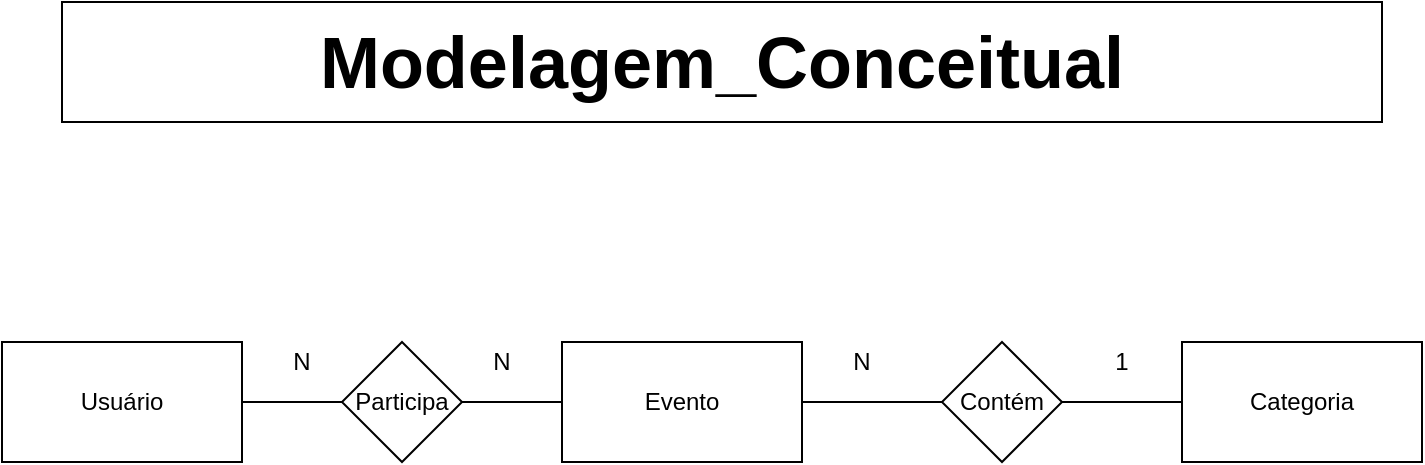 <mxfile version="11.1.2" type="device"><diagram id="YbE-AMp5aEPWhiNqKp_X" name="Conceitual"><mxGraphModel dx="1391" dy="667" grid="1" gridSize="10" guides="1" tooltips="1" connect="1" arrows="1" fold="1" page="1" pageScale="1" pageWidth="827" pageHeight="1169" math="0" shadow="0"><root><mxCell id="0"/><mxCell id="1" parent="0"/><mxCell id="K8NVvdKbZI-H00baeMp2-1" value="&lt;b&gt;&lt;font style=&quot;font-size: 36px&quot;&gt;Modelagem_Conceitual&lt;/font&gt;&lt;/b&gt;" style="rounded=0;whiteSpace=wrap;html=1;" vertex="1" parent="1"><mxGeometry x="40" y="40" width="660" height="60" as="geometry"/></mxCell><mxCell id="K8NVvdKbZI-H00baeMp2-2" value="Usuário" style="rounded=0;whiteSpace=wrap;html=1;" vertex="1" parent="1"><mxGeometry x="10" y="210" width="120" height="60" as="geometry"/></mxCell><mxCell id="K8NVvdKbZI-H00baeMp2-3" value="Evento" style="rounded=0;whiteSpace=wrap;html=1;" vertex="1" parent="1"><mxGeometry x="290" y="210" width="120" height="60" as="geometry"/></mxCell><mxCell id="K8NVvdKbZI-H00baeMp2-4" value="Categoria" style="rounded=0;whiteSpace=wrap;html=1;" vertex="1" parent="1"><mxGeometry x="600" y="210" width="120" height="60" as="geometry"/></mxCell><mxCell id="K8NVvdKbZI-H00baeMp2-5" value="Participa" style="rhombus;whiteSpace=wrap;html=1;" vertex="1" parent="1"><mxGeometry x="180" y="210" width="60" height="60" as="geometry"/></mxCell><mxCell id="K8NVvdKbZI-H00baeMp2-6" value="Contém" style="rhombus;whiteSpace=wrap;html=1;" vertex="1" parent="1"><mxGeometry x="480" y="210" width="60" height="60" as="geometry"/></mxCell><mxCell id="K8NVvdKbZI-H00baeMp2-7" value="" style="endArrow=none;html=1;entryX=0;entryY=0.5;entryDx=0;entryDy=0;exitX=1;exitY=0.5;exitDx=0;exitDy=0;" edge="1" parent="1" source="K8NVvdKbZI-H00baeMp2-2" target="K8NVvdKbZI-H00baeMp2-5"><mxGeometry width="50" height="50" relative="1" as="geometry"><mxPoint x="-90" y="420" as="sourcePoint"/><mxPoint x="-40" y="370" as="targetPoint"/></mxGeometry></mxCell><mxCell id="K8NVvdKbZI-H00baeMp2-8" value="" style="endArrow=none;html=1;entryX=0;entryY=0.5;entryDx=0;entryDy=0;exitX=1;exitY=0.5;exitDx=0;exitDy=0;" edge="1" parent="1" source="K8NVvdKbZI-H00baeMp2-5" target="K8NVvdKbZI-H00baeMp2-3"><mxGeometry width="50" height="50" relative="1" as="geometry"><mxPoint x="-90" y="420" as="sourcePoint"/><mxPoint x="-40" y="370" as="targetPoint"/></mxGeometry></mxCell><mxCell id="K8NVvdKbZI-H00baeMp2-10" value="" style="endArrow=none;html=1;entryX=0;entryY=0.5;entryDx=0;entryDy=0;exitX=1;exitY=0.5;exitDx=0;exitDy=0;" edge="1" parent="1" source="K8NVvdKbZI-H00baeMp2-3" target="K8NVvdKbZI-H00baeMp2-6"><mxGeometry width="50" height="50" relative="1" as="geometry"><mxPoint x="10" y="340" as="sourcePoint"/><mxPoint x="60" y="290" as="targetPoint"/></mxGeometry></mxCell><mxCell id="K8NVvdKbZI-H00baeMp2-11" value="" style="endArrow=none;html=1;entryX=0;entryY=0.5;entryDx=0;entryDy=0;exitX=1;exitY=0.5;exitDx=0;exitDy=0;" edge="1" parent="1" source="K8NVvdKbZI-H00baeMp2-6" target="K8NVvdKbZI-H00baeMp2-4"><mxGeometry width="50" height="50" relative="1" as="geometry"><mxPoint x="10" y="340" as="sourcePoint"/><mxPoint x="60" y="290" as="targetPoint"/></mxGeometry></mxCell><mxCell id="K8NVvdKbZI-H00baeMp2-12" value="N" style="text;html=1;strokeColor=none;fillColor=none;align=center;verticalAlign=middle;whiteSpace=wrap;rounded=0;" vertex="1" parent="1"><mxGeometry x="140" y="210" width="40" height="20" as="geometry"/></mxCell><mxCell id="K8NVvdKbZI-H00baeMp2-13" value="N" style="text;html=1;strokeColor=none;fillColor=none;align=center;verticalAlign=middle;whiteSpace=wrap;rounded=0;" vertex="1" parent="1"><mxGeometry x="240" y="210" width="40" height="20" as="geometry"/></mxCell><mxCell id="K8NVvdKbZI-H00baeMp2-14" value="N" style="text;html=1;strokeColor=none;fillColor=none;align=center;verticalAlign=middle;whiteSpace=wrap;rounded=0;" vertex="1" parent="1"><mxGeometry x="420" y="210" width="40" height="20" as="geometry"/></mxCell><mxCell id="K8NVvdKbZI-H00baeMp2-15" value="1" style="text;html=1;strokeColor=none;fillColor=none;align=center;verticalAlign=middle;whiteSpace=wrap;rounded=0;" vertex="1" parent="1"><mxGeometry x="550" y="210" width="40" height="20" as="geometry"/></mxCell></root></mxGraphModel></diagram><diagram id="wGfy59vNmeGFPScnQIMw" name="Lógico"><mxGraphModel dx="1391" dy="667" grid="1" gridSize="10" guides="1" tooltips="1" connect="1" arrows="1" fold="1" page="1" pageScale="1" pageWidth="827" pageHeight="1169" math="0" shadow="0"><root><mxCell id="RXsc5vnaWojW5VduO7EG-0"/><mxCell id="RXsc5vnaWojW5VduO7EG-1" parent="RXsc5vnaWojW5VduO7EG-0"/><mxCell id="cj1NIs_ppOq6zgHSDXNJ-0" value="&lt;b&gt;&lt;font style=&quot;font-size: 36px&quot;&gt;Modelagem_Lógica&lt;/font&gt;&lt;/b&gt;" style="rounded=0;whiteSpace=wrap;html=1;" vertex="1" parent="RXsc5vnaWojW5VduO7EG-1"><mxGeometry x="40" y="296" width="660" height="60" as="geometry"/></mxCell><mxCell id="cj1NIs_ppOq6zgHSDXNJ-2" value="Usuários" style="swimlane;fontStyle=0;childLayout=stackLayout;horizontal=1;startSize=26;fillColor=#e0e0e0;horizontalStack=0;resizeParent=1;resizeParentMax=0;resizeLast=0;collapsible=1;marginBottom=0;swimlaneFillColor=#ffffff;align=center;fontSize=14;" vertex="1" parent="RXsc5vnaWojW5VduO7EG-1"><mxGeometry x="90" y="418" width="210" height="160" as="geometry"/></mxCell><mxCell id="cj1NIs_ppOq6zgHSDXNJ-3" value="IdUsuario : INT" style="shape=partialRectangle;top=0;left=0;right=0;bottom=1;align=left;verticalAlign=middle;fillColor=none;spacingLeft=34;spacingRight=4;overflow=hidden;rotatable=0;points=[[0,0.5],[1,0.5]];portConstraint=eastwest;dropTarget=0;fontStyle=5;fontSize=12;" vertex="1" parent="cj1NIs_ppOq6zgHSDXNJ-2"><mxGeometry y="26" width="210" height="30" as="geometry"/></mxCell><mxCell id="cj1NIs_ppOq6zgHSDXNJ-4" value="PK" style="shape=partialRectangle;top=0;left=0;bottom=0;fillColor=none;align=left;verticalAlign=middle;spacingLeft=4;spacingRight=4;overflow=hidden;rotatable=0;points=[];portConstraint=eastwest;part=1;fontSize=12;" vertex="1" connectable="0" parent="cj1NIs_ppOq6zgHSDXNJ-3"><mxGeometry width="30" height="30" as="geometry"/></mxCell><mxCell id="cj1NIs_ppOq6zgHSDXNJ-5" value="Nome : VARCHAR(250)" style="shape=partialRectangle;top=0;left=0;right=0;bottom=0;align=left;verticalAlign=top;fillColor=none;spacingLeft=34;spacingRight=4;overflow=hidden;rotatable=0;points=[[0,0.5],[1,0.5]];portConstraint=eastwest;dropTarget=0;fontSize=12;" vertex="1" parent="cj1NIs_ppOq6zgHSDXNJ-2"><mxGeometry y="56" width="210" height="26" as="geometry"/></mxCell><mxCell id="cj1NIs_ppOq6zgHSDXNJ-6" value="" style="shape=partialRectangle;top=0;left=0;bottom=0;fillColor=none;align=left;verticalAlign=top;spacingLeft=4;spacingRight=4;overflow=hidden;rotatable=0;points=[];portConstraint=eastwest;part=1;fontSize=12;" vertex="1" connectable="0" parent="cj1NIs_ppOq6zgHSDXNJ-5"><mxGeometry width="30" height="26" as="geometry"/></mxCell><mxCell id="cj1NIs_ppOq6zgHSDXNJ-7" value="Email : VARCHAR(250)" style="shape=partialRectangle;top=0;left=0;right=0;bottom=0;align=left;verticalAlign=top;fillColor=none;spacingLeft=34;spacingRight=4;overflow=hidden;rotatable=0;points=[[0,0.5],[1,0.5]];portConstraint=eastwest;dropTarget=0;fontSize=12;" vertex="1" parent="cj1NIs_ppOq6zgHSDXNJ-2"><mxGeometry y="82" width="210" height="26" as="geometry"/></mxCell><mxCell id="cj1NIs_ppOq6zgHSDXNJ-8" value="" style="shape=partialRectangle;top=0;left=0;bottom=0;fillColor=none;align=left;verticalAlign=top;spacingLeft=4;spacingRight=4;overflow=hidden;rotatable=0;points=[];portConstraint=eastwest;part=1;fontSize=12;" vertex="1" connectable="0" parent="cj1NIs_ppOq6zgHSDXNJ-7"><mxGeometry width="30" height="26" as="geometry"/></mxCell><mxCell id="cj1NIs_ppOq6zgHSDXNJ-9" value="Senha : VARCHAR(250)" style="shape=partialRectangle;top=0;left=0;right=0;bottom=0;align=left;verticalAlign=top;fillColor=none;spacingLeft=34;spacingRight=4;overflow=hidden;rotatable=0;points=[[0,0.5],[1,0.5]];portConstraint=eastwest;dropTarget=0;fontSize=12;" vertex="1" parent="cj1NIs_ppOq6zgHSDXNJ-2"><mxGeometry y="108" width="210" height="26" as="geometry"/></mxCell><mxCell id="cj1NIs_ppOq6zgHSDXNJ-10" value="" style="shape=partialRectangle;top=0;left=0;bottom=0;fillColor=none;align=left;verticalAlign=top;spacingLeft=4;spacingRight=4;overflow=hidden;rotatable=0;points=[];portConstraint=eastwest;part=1;fontSize=12;" vertex="1" connectable="0" parent="cj1NIs_ppOq6zgHSDXNJ-9"><mxGeometry width="30" height="26" as="geometry"/></mxCell><mxCell id="cj1NIs_ppOq6zgHSDXNJ-11" value="Permissão : VARCHAR(250)" style="shape=partialRectangle;top=0;left=0;right=0;bottom=0;align=left;verticalAlign=top;fillColor=none;spacingLeft=34;spacingRight=4;overflow=hidden;rotatable=0;points=[[0,0.5],[1,0.5]];portConstraint=eastwest;dropTarget=0;fontSize=12;" vertex="1" parent="cj1NIs_ppOq6zgHSDXNJ-2"><mxGeometry y="134" width="210" height="26" as="geometry"/></mxCell><mxCell id="cj1NIs_ppOq6zgHSDXNJ-12" value="" style="shape=partialRectangle;top=0;left=0;bottom=0;fillColor=none;align=left;verticalAlign=top;spacingLeft=4;spacingRight=4;overflow=hidden;rotatable=0;points=[];portConstraint=eastwest;part=1;fontSize=12;" vertex="1" connectable="0" parent="cj1NIs_ppOq6zgHSDXNJ-11"><mxGeometry width="30" height="26.0" as="geometry"/></mxCell><mxCell id="cj1NIs_ppOq6zgHSDXNJ-13" value="Presenças" style="swimlane;fontStyle=0;childLayout=stackLayout;horizontal=1;startSize=26;fillColor=#e0e0e0;horizontalStack=0;resizeParent=1;resizeParentMax=0;resizeLast=0;collapsible=1;marginBottom=0;swimlaneFillColor=#ffffff;align=center;fontSize=14;" vertex="1" parent="RXsc5vnaWojW5VduO7EG-1"><mxGeometry x="570" y="409" width="190" height="78" as="geometry"/></mxCell><mxCell id="cj1NIs_ppOq6zgHSDXNJ-14" value="IdUsuario : INT" style="shape=partialRectangle;top=0;left=0;right=0;bottom=0;align=left;verticalAlign=top;fillColor=none;spacingLeft=34;spacingRight=4;overflow=hidden;rotatable=0;points=[[0,0.5],[1,0.5]];portConstraint=eastwest;dropTarget=0;fontSize=12;" vertex="1" parent="cj1NIs_ppOq6zgHSDXNJ-13"><mxGeometry y="26" width="190" height="26" as="geometry"/></mxCell><mxCell id="cj1NIs_ppOq6zgHSDXNJ-15" value="FK" style="shape=partialRectangle;top=0;left=0;bottom=0;fillColor=none;align=left;verticalAlign=top;spacingLeft=4;spacingRight=4;overflow=hidden;rotatable=0;points=[];portConstraint=eastwest;part=1;fontSize=12;" vertex="1" connectable="0" parent="cj1NIs_ppOq6zgHSDXNJ-14"><mxGeometry width="30" height="26" as="geometry"/></mxCell><mxCell id="cj1NIs_ppOq6zgHSDXNJ-16" value="IdEvento : INT" style="shape=partialRectangle;top=0;left=0;right=0;bottom=0;align=left;verticalAlign=top;fillColor=none;spacingLeft=34;spacingRight=4;overflow=hidden;rotatable=0;points=[[0,0.5],[1,0.5]];portConstraint=eastwest;dropTarget=0;fontSize=12;" vertex="1" parent="cj1NIs_ppOq6zgHSDXNJ-13"><mxGeometry y="52" width="190" height="26" as="geometry"/></mxCell><mxCell id="cj1NIs_ppOq6zgHSDXNJ-17" value="FK" style="shape=partialRectangle;top=0;left=0;bottom=0;fillColor=none;align=left;verticalAlign=top;spacingLeft=4;spacingRight=4;overflow=hidden;rotatable=0;points=[];portConstraint=eastwest;part=1;fontSize=12;" vertex="1" connectable="0" parent="cj1NIs_ppOq6zgHSDXNJ-16"><mxGeometry width="30" height="26" as="geometry"/></mxCell><mxCell id="cj1NIs_ppOq6zgHSDXNJ-19" value="Eventos" style="swimlane;fontStyle=0;childLayout=stackLayout;horizontal=1;startSize=26;fillColor=#e0e0e0;horizontalStack=0;resizeParent=1;resizeParentMax=0;resizeLast=0;collapsible=1;marginBottom=0;swimlaneFillColor=#ffffff;align=center;fontSize=14;" vertex="1" parent="RXsc5vnaWojW5VduO7EG-1"><mxGeometry x="350" y="558" width="190" height="212" as="geometry"/></mxCell><mxCell id="cj1NIs_ppOq6zgHSDXNJ-20" value="IdEvento : INT" style="shape=partialRectangle;top=0;left=0;right=0;bottom=1;align=left;verticalAlign=middle;fillColor=none;spacingLeft=34;spacingRight=4;overflow=hidden;rotatable=0;points=[[0,0.5],[1,0.5]];portConstraint=eastwest;dropTarget=0;fontStyle=5;fontSize=12;" vertex="1" parent="cj1NIs_ppOq6zgHSDXNJ-19"><mxGeometry y="26" width="190" height="30" as="geometry"/></mxCell><mxCell id="cj1NIs_ppOq6zgHSDXNJ-21" value="PK" style="shape=partialRectangle;top=0;left=0;bottom=0;fillColor=none;align=left;verticalAlign=middle;spacingLeft=4;spacingRight=4;overflow=hidden;rotatable=0;points=[];portConstraint=eastwest;part=1;fontSize=12;" vertex="1" connectable="0" parent="cj1NIs_ppOq6zgHSDXNJ-20"><mxGeometry width="30" height="30" as="geometry"/></mxCell><mxCell id="cj1NIs_ppOq6zgHSDXNJ-22" value="TItulo : VARCHAR(250)" style="shape=partialRectangle;top=0;left=0;right=0;bottom=0;align=left;verticalAlign=top;fillColor=none;spacingLeft=34;spacingRight=4;overflow=hidden;rotatable=0;points=[[0,0.5],[1,0.5]];portConstraint=eastwest;dropTarget=0;fontSize=12;" vertex="1" parent="cj1NIs_ppOq6zgHSDXNJ-19"><mxGeometry y="56" width="190" height="26" as="geometry"/></mxCell><mxCell id="cj1NIs_ppOq6zgHSDXNJ-23" value="" style="shape=partialRectangle;top=0;left=0;bottom=0;fillColor=none;align=left;verticalAlign=top;spacingLeft=4;spacingRight=4;overflow=hidden;rotatable=0;points=[];portConstraint=eastwest;part=1;fontSize=12;" vertex="1" connectable="0" parent="cj1NIs_ppOq6zgHSDXNJ-22"><mxGeometry width="30" height="26" as="geometry"/></mxCell><mxCell id="cj1NIs_ppOq6zgHSDXNJ-24" value="Descricao : VARCHAR(250)" style="shape=partialRectangle;top=0;left=0;right=0;bottom=0;align=left;verticalAlign=top;fillColor=none;spacingLeft=34;spacingRight=4;overflow=hidden;rotatable=0;points=[[0,0.5],[1,0.5]];portConstraint=eastwest;dropTarget=0;fontSize=12;" vertex="1" parent="cj1NIs_ppOq6zgHSDXNJ-19"><mxGeometry y="82" width="190" height="26" as="geometry"/></mxCell><mxCell id="cj1NIs_ppOq6zgHSDXNJ-25" value="" style="shape=partialRectangle;top=0;left=0;bottom=0;fillColor=none;align=left;verticalAlign=top;spacingLeft=4;spacingRight=4;overflow=hidden;rotatable=0;points=[];portConstraint=eastwest;part=1;fontSize=12;" vertex="1" connectable="0" parent="cj1NIs_ppOq6zgHSDXNJ-24"><mxGeometry width="30" height="26" as="geometry"/></mxCell><mxCell id="cj1NIs_ppOq6zgHSDXNJ-26" value="DataEvento : DateTime" style="shape=partialRectangle;top=0;left=0;right=0;bottom=0;align=left;verticalAlign=top;fillColor=none;spacingLeft=34;spacingRight=4;overflow=hidden;rotatable=0;points=[[0,0.5],[1,0.5]];portConstraint=eastwest;dropTarget=0;fontSize=12;" vertex="1" parent="cj1NIs_ppOq6zgHSDXNJ-19"><mxGeometry y="108" width="190" height="26" as="geometry"/></mxCell><mxCell id="cj1NIs_ppOq6zgHSDXNJ-27" value="" style="shape=partialRectangle;top=0;left=0;bottom=0;fillColor=none;align=left;verticalAlign=top;spacingLeft=4;spacingRight=4;overflow=hidden;rotatable=0;points=[];portConstraint=eastwest;part=1;fontSize=12;" vertex="1" connectable="0" parent="cj1NIs_ppOq6zgHSDXNJ-26"><mxGeometry width="30" height="26" as="geometry"/></mxCell><mxCell id="cj1NIs_ppOq6zgHSDXNJ-28" value="Local : VARCHAR(250)" style="shape=partialRectangle;top=0;left=0;right=0;bottom=0;align=left;verticalAlign=top;fillColor=none;spacingLeft=34;spacingRight=4;overflow=hidden;rotatable=0;points=[[0,0.5],[1,0.5]];portConstraint=eastwest;dropTarget=0;fontSize=12;" vertex="1" parent="cj1NIs_ppOq6zgHSDXNJ-19"><mxGeometry y="134" width="190" height="26" as="geometry"/></mxCell><mxCell id="cj1NIs_ppOq6zgHSDXNJ-29" value="" style="shape=partialRectangle;top=0;left=0;bottom=0;fillColor=none;align=left;verticalAlign=top;spacingLeft=4;spacingRight=4;overflow=hidden;rotatable=0;points=[];portConstraint=eastwest;part=1;fontSize=12;" vertex="1" connectable="0" parent="cj1NIs_ppOq6zgHSDXNJ-28"><mxGeometry width="30" height="26" as="geometry"/></mxCell><mxCell id="cj1NIs_ppOq6zgHSDXNJ-30" value="Ativo : VARCHAR(100)" style="shape=partialRectangle;top=0;left=0;right=0;bottom=0;align=left;verticalAlign=top;fillColor=none;spacingLeft=34;spacingRight=4;overflow=hidden;rotatable=0;points=[[0,0.5],[1,0.5]];portConstraint=eastwest;dropTarget=0;fontSize=12;" vertex="1" parent="cj1NIs_ppOq6zgHSDXNJ-19"><mxGeometry y="160" width="190" height="26" as="geometry"/></mxCell><mxCell id="cj1NIs_ppOq6zgHSDXNJ-31" value="" style="shape=partialRectangle;top=0;left=0;bottom=0;fillColor=none;align=left;verticalAlign=top;spacingLeft=4;spacingRight=4;overflow=hidden;rotatable=0;points=[];portConstraint=eastwest;part=1;fontSize=12;" vertex="1" connectable="0" parent="cj1NIs_ppOq6zgHSDXNJ-30"><mxGeometry width="30" height="26" as="geometry"/></mxCell><mxCell id="cj1NIs_ppOq6zgHSDXNJ-32" value="IdCategoria : INT" style="shape=partialRectangle;top=0;left=0;right=0;bottom=0;align=left;verticalAlign=top;fillColor=none;spacingLeft=34;spacingRight=4;overflow=hidden;rotatable=0;points=[[0,0.5],[1,0.5]];portConstraint=eastwest;dropTarget=0;fontSize=12;" vertex="1" parent="cj1NIs_ppOq6zgHSDXNJ-19"><mxGeometry y="186" width="190" height="26" as="geometry"/></mxCell><mxCell id="cj1NIs_ppOq6zgHSDXNJ-33" value="FK" style="shape=partialRectangle;top=0;left=0;bottom=0;fillColor=none;align=left;verticalAlign=top;spacingLeft=4;spacingRight=4;overflow=hidden;rotatable=0;points=[];portConstraint=eastwest;part=1;fontSize=12;" vertex="1" connectable="0" parent="cj1NIs_ppOq6zgHSDXNJ-32"><mxGeometry width="30" height="26" as="geometry"/></mxCell><mxCell id="cj1NIs_ppOq6zgHSDXNJ-34" value="Categoria" style="swimlane;fontStyle=0;childLayout=stackLayout;horizontal=1;startSize=26;fillColor=#e0e0e0;horizontalStack=0;resizeParent=1;resizeParentMax=0;resizeLast=0;collapsible=1;marginBottom=0;swimlaneFillColor=#ffffff;align=center;fontSize=14;" vertex="1" parent="RXsc5vnaWojW5VduO7EG-1"><mxGeometry x="90" y="647" width="190" height="82" as="geometry"/></mxCell><mxCell id="cj1NIs_ppOq6zgHSDXNJ-35" value="IdCategoria : INT" style="shape=partialRectangle;top=0;left=0;right=0;bottom=1;align=left;verticalAlign=middle;fillColor=none;spacingLeft=34;spacingRight=4;overflow=hidden;rotatable=0;points=[[0,0.5],[1,0.5]];portConstraint=eastwest;dropTarget=0;fontStyle=5;fontSize=12;" vertex="1" parent="cj1NIs_ppOq6zgHSDXNJ-34"><mxGeometry y="26" width="190" height="30" as="geometry"/></mxCell><mxCell id="cj1NIs_ppOq6zgHSDXNJ-36" value="PK" style="shape=partialRectangle;top=0;left=0;bottom=0;fillColor=none;align=left;verticalAlign=middle;spacingLeft=4;spacingRight=4;overflow=hidden;rotatable=0;points=[];portConstraint=eastwest;part=1;fontSize=12;" vertex="1" connectable="0" parent="cj1NIs_ppOq6zgHSDXNJ-35"><mxGeometry width="30" height="30" as="geometry"/></mxCell><mxCell id="cj1NIs_ppOq6zgHSDXNJ-37" value="Nome : VARCHAR(250)" style="shape=partialRectangle;top=0;left=0;right=0;bottom=0;align=left;verticalAlign=top;fillColor=none;spacingLeft=34;spacingRight=4;overflow=hidden;rotatable=0;points=[[0,0.5],[1,0.5]];portConstraint=eastwest;dropTarget=0;fontSize=12;" vertex="1" parent="cj1NIs_ppOq6zgHSDXNJ-34"><mxGeometry y="56" width="190" height="26" as="geometry"/></mxCell><mxCell id="cj1NIs_ppOq6zgHSDXNJ-38" value="" style="shape=partialRectangle;top=0;left=0;bottom=0;fillColor=none;align=left;verticalAlign=top;spacingLeft=4;spacingRight=4;overflow=hidden;rotatable=0;points=[];portConstraint=eastwest;part=1;fontSize=12;" vertex="1" connectable="0" parent="cj1NIs_ppOq6zgHSDXNJ-37"><mxGeometry width="30" height="26" as="geometry"/></mxCell><mxCell id="zkS5ETpMREro3VtCTSB_-0" value="" style="edgeStyle=entityRelationEdgeStyle;fontSize=12;html=1;endArrow=ERoneToMany;exitX=1;exitY=0.5;exitDx=0;exitDy=0;entryX=0;entryY=0.5;entryDx=0;entryDy=0;" edge="1" parent="RXsc5vnaWojW5VduO7EG-1" source="cj1NIs_ppOq6zgHSDXNJ-20" target="cj1NIs_ppOq6zgHSDXNJ-16"><mxGeometry width="100" height="100" relative="1" as="geometry"><mxPoint x="40" y="930" as="sourcePoint"/><mxPoint x="560" y="630" as="targetPoint"/></mxGeometry></mxCell><mxCell id="zkS5ETpMREro3VtCTSB_-1" value="" style="edgeStyle=entityRelationEdgeStyle;fontSize=12;html=1;endArrow=ERoneToMany;entryX=0;entryY=0.5;entryDx=0;entryDy=0;exitX=1;exitY=0.251;exitDx=0;exitDy=0;exitPerimeter=0;" edge="1" parent="RXsc5vnaWojW5VduO7EG-1" source="cj1NIs_ppOq6zgHSDXNJ-3" target="cj1NIs_ppOq6zgHSDXNJ-14"><mxGeometry width="100" height="100" relative="1" as="geometry"><mxPoint x="40" y="930" as="sourcePoint"/><mxPoint x="140" y="830" as="targetPoint"/></mxGeometry></mxCell><mxCell id="zkS5ETpMREro3VtCTSB_-2" value="" style="edgeStyle=entityRelationEdgeStyle;fontSize=12;html=1;endArrow=ERoneToMany;exitX=1;exitY=0.5;exitDx=0;exitDy=0;entryX=0;entryY=0.5;entryDx=0;entryDy=0;" edge="1" parent="RXsc5vnaWojW5VduO7EG-1" source="cj1NIs_ppOq6zgHSDXNJ-35" target="cj1NIs_ppOq6zgHSDXNJ-32"><mxGeometry width="100" height="100" relative="1" as="geometry"><mxPoint x="30" y="910" as="sourcePoint"/><mxPoint x="270" y="840" as="targetPoint"/></mxGeometry></mxCell></root></mxGraphModel></diagram></mxfile>